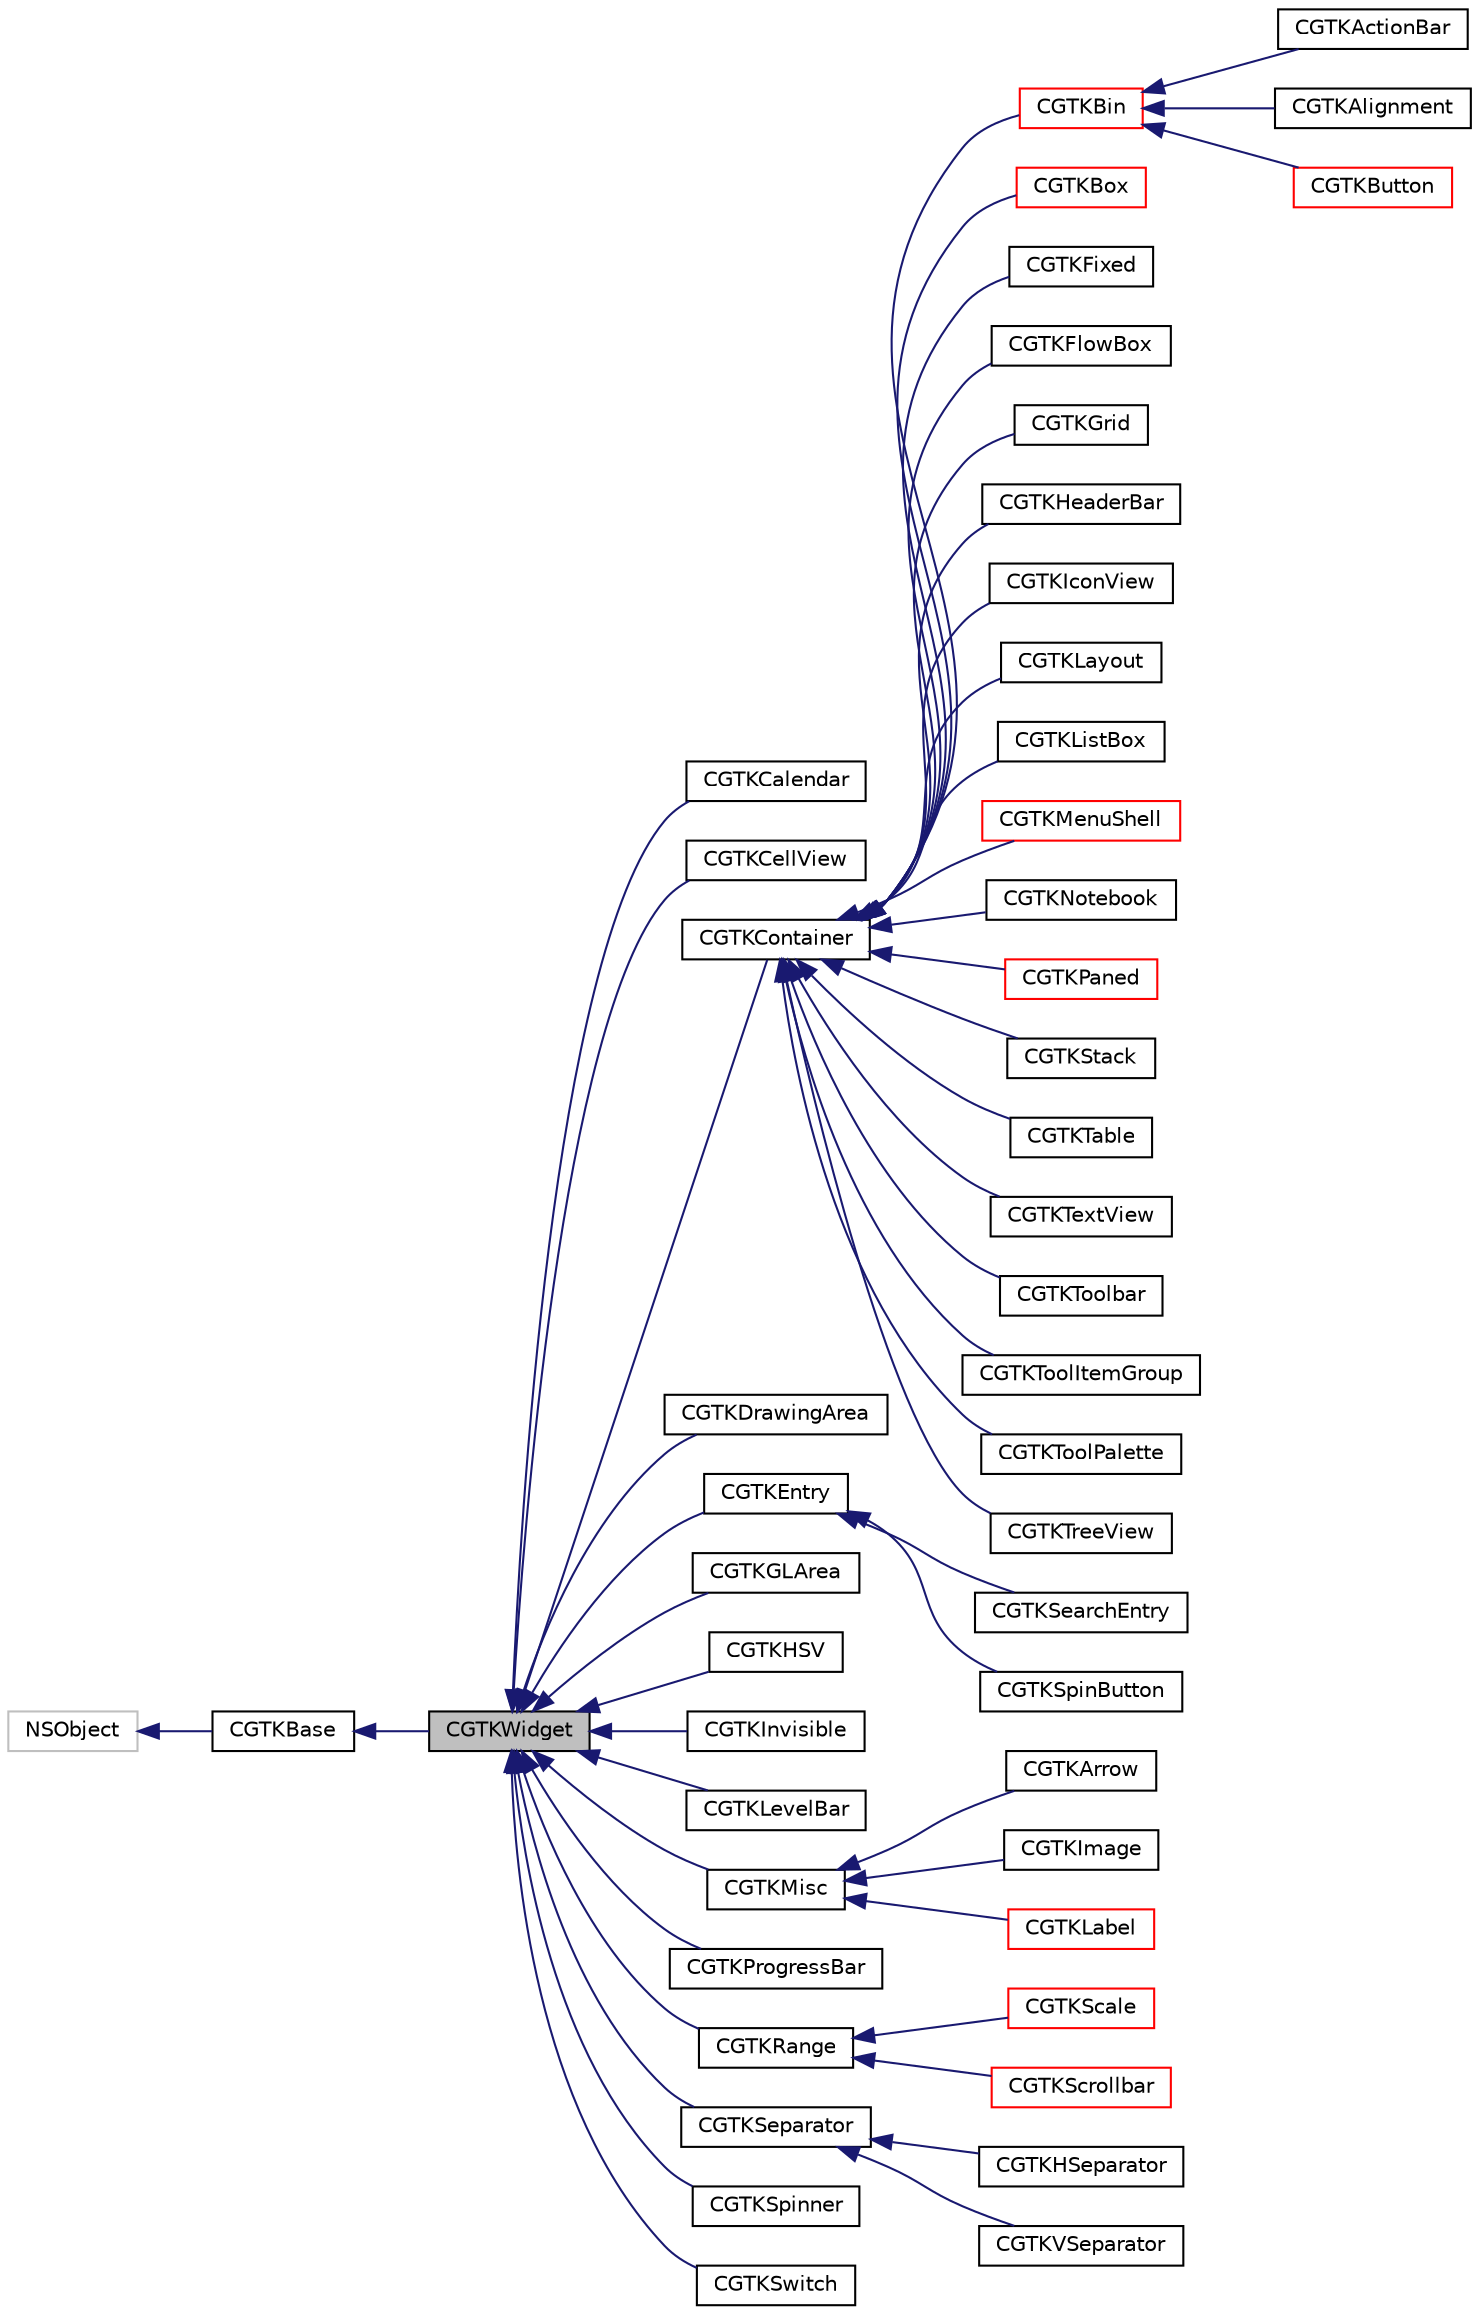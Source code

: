 digraph "CGTKWidget"
{
  edge [fontname="Helvetica",fontsize="10",labelfontname="Helvetica",labelfontsize="10"];
  node [fontname="Helvetica",fontsize="10",shape=record];
  rankdir="LR";
  Node0 [label="CGTKWidget",height=0.2,width=0.4,color="black", fillcolor="grey75", style="filled", fontcolor="black"];
  Node1 -> Node0 [dir="back",color="midnightblue",fontsize="10",style="solid",fontname="Helvetica"];
  Node1 [label="CGTKBase",height=0.2,width=0.4,color="black", fillcolor="white", style="filled",URL="$interface_c_g_t_k_base.html"];
  Node2 -> Node1 [dir="back",color="midnightblue",fontsize="10",style="solid",fontname="Helvetica"];
  Node2 [label="NSObject",height=0.2,width=0.4,color="grey75", fillcolor="white", style="filled"];
  Node0 -> Node3 [dir="back",color="midnightblue",fontsize="10",style="solid",fontname="Helvetica"];
  Node3 [label="CGTKCalendar",height=0.2,width=0.4,color="black", fillcolor="white", style="filled",URL="$interface_c_g_t_k_calendar.html"];
  Node0 -> Node4 [dir="back",color="midnightblue",fontsize="10",style="solid",fontname="Helvetica"];
  Node4 [label="CGTKCellView",height=0.2,width=0.4,color="black", fillcolor="white", style="filled",URL="$interface_c_g_t_k_cell_view.html"];
  Node0 -> Node5 [dir="back",color="midnightblue",fontsize="10",style="solid",fontname="Helvetica"];
  Node5 [label="CGTKContainer",height=0.2,width=0.4,color="black", fillcolor="white", style="filled",URL="$interface_c_g_t_k_container.html"];
  Node5 -> Node6 [dir="back",color="midnightblue",fontsize="10",style="solid",fontname="Helvetica"];
  Node6 [label="CGTKBin",height=0.2,width=0.4,color="red", fillcolor="white", style="filled",URL="$interface_c_g_t_k_bin.html"];
  Node6 -> Node7 [dir="back",color="midnightblue",fontsize="10",style="solid",fontname="Helvetica"];
  Node7 [label="CGTKActionBar",height=0.2,width=0.4,color="black", fillcolor="white", style="filled",URL="$interface_c_g_t_k_action_bar.html"];
  Node6 -> Node8 [dir="back",color="midnightblue",fontsize="10",style="solid",fontname="Helvetica"];
  Node8 [label="CGTKAlignment",height=0.2,width=0.4,color="black", fillcolor="white", style="filled",URL="$interface_c_g_t_k_alignment.html"];
  Node6 -> Node9 [dir="back",color="midnightblue",fontsize="10",style="solid",fontname="Helvetica"];
  Node9 [label="CGTKButton",height=0.2,width=0.4,color="red", fillcolor="white", style="filled",URL="$interface_c_g_t_k_button.html"];
  Node5 -> Node66 [dir="back",color="midnightblue",fontsize="10",style="solid",fontname="Helvetica"];
  Node66 [label="CGTKBox",height=0.2,width=0.4,color="red", fillcolor="white", style="filled",URL="$interface_c_g_t_k_box.html"];
  Node5 -> Node84 [dir="back",color="midnightblue",fontsize="10",style="solid",fontname="Helvetica"];
  Node84 [label="CGTKFixed",height=0.2,width=0.4,color="black", fillcolor="white", style="filled",URL="$interface_c_g_t_k_fixed.html"];
  Node5 -> Node85 [dir="back",color="midnightblue",fontsize="10",style="solid",fontname="Helvetica"];
  Node85 [label="CGTKFlowBox",height=0.2,width=0.4,color="black", fillcolor="white", style="filled",URL="$interface_c_g_t_k_flow_box.html"];
  Node5 -> Node86 [dir="back",color="midnightblue",fontsize="10",style="solid",fontname="Helvetica"];
  Node86 [label="CGTKGrid",height=0.2,width=0.4,color="black", fillcolor="white", style="filled",URL="$interface_c_g_t_k_grid.html"];
  Node5 -> Node87 [dir="back",color="midnightblue",fontsize="10",style="solid",fontname="Helvetica"];
  Node87 [label="CGTKHeaderBar",height=0.2,width=0.4,color="black", fillcolor="white", style="filled",URL="$interface_c_g_t_k_header_bar.html"];
  Node5 -> Node88 [dir="back",color="midnightblue",fontsize="10",style="solid",fontname="Helvetica"];
  Node88 [label="CGTKIconView",height=0.2,width=0.4,color="black", fillcolor="white", style="filled",URL="$interface_c_g_t_k_icon_view.html"];
  Node5 -> Node89 [dir="back",color="midnightblue",fontsize="10",style="solid",fontname="Helvetica"];
  Node89 [label="CGTKLayout",height=0.2,width=0.4,color="black", fillcolor="white", style="filled",URL="$interface_c_g_t_k_layout.html"];
  Node5 -> Node90 [dir="back",color="midnightblue",fontsize="10",style="solid",fontname="Helvetica"];
  Node90 [label="CGTKListBox",height=0.2,width=0.4,color="black", fillcolor="white", style="filled",URL="$interface_c_g_t_k_list_box.html"];
  Node5 -> Node91 [dir="back",color="midnightblue",fontsize="10",style="solid",fontname="Helvetica"];
  Node91 [label="CGTKMenuShell",height=0.2,width=0.4,color="red", fillcolor="white", style="filled",URL="$interface_c_g_t_k_menu_shell.html"];
  Node5 -> Node95 [dir="back",color="midnightblue",fontsize="10",style="solid",fontname="Helvetica"];
  Node95 [label="CGTKNotebook",height=0.2,width=0.4,color="black", fillcolor="white", style="filled",URL="$interface_c_g_t_k_notebook.html"];
  Node5 -> Node96 [dir="back",color="midnightblue",fontsize="10",style="solid",fontname="Helvetica"];
  Node96 [label="CGTKPaned",height=0.2,width=0.4,color="red", fillcolor="white", style="filled",URL="$interface_c_g_t_k_paned.html"];
  Node5 -> Node99 [dir="back",color="midnightblue",fontsize="10",style="solid",fontname="Helvetica"];
  Node99 [label="CGTKStack",height=0.2,width=0.4,color="black", fillcolor="white", style="filled",URL="$interface_c_g_t_k_stack.html"];
  Node5 -> Node100 [dir="back",color="midnightblue",fontsize="10",style="solid",fontname="Helvetica"];
  Node100 [label="CGTKTable",height=0.2,width=0.4,color="black", fillcolor="white", style="filled",URL="$interface_c_g_t_k_table.html"];
  Node5 -> Node101 [dir="back",color="midnightblue",fontsize="10",style="solid",fontname="Helvetica"];
  Node101 [label="CGTKTextView",height=0.2,width=0.4,color="black", fillcolor="white", style="filled",URL="$interface_c_g_t_k_text_view.html"];
  Node5 -> Node102 [dir="back",color="midnightblue",fontsize="10",style="solid",fontname="Helvetica"];
  Node102 [label="CGTKToolbar",height=0.2,width=0.4,color="black", fillcolor="white", style="filled",URL="$interface_c_g_t_k_toolbar.html"];
  Node5 -> Node103 [dir="back",color="midnightblue",fontsize="10",style="solid",fontname="Helvetica"];
  Node103 [label="CGTKToolItemGroup",height=0.2,width=0.4,color="black", fillcolor="white", style="filled",URL="$interface_c_g_t_k_tool_item_group.html"];
  Node5 -> Node104 [dir="back",color="midnightblue",fontsize="10",style="solid",fontname="Helvetica"];
  Node104 [label="CGTKToolPalette",height=0.2,width=0.4,color="black", fillcolor="white", style="filled",URL="$interface_c_g_t_k_tool_palette.html"];
  Node5 -> Node105 [dir="back",color="midnightblue",fontsize="10",style="solid",fontname="Helvetica"];
  Node105 [label="CGTKTreeView",height=0.2,width=0.4,color="black", fillcolor="white", style="filled",URL="$interface_c_g_t_k_tree_view.html"];
  Node0 -> Node106 [dir="back",color="midnightblue",fontsize="10",style="solid",fontname="Helvetica"];
  Node106 [label="CGTKDrawingArea",height=0.2,width=0.4,color="black", fillcolor="white", style="filled",URL="$interface_c_g_t_k_drawing_area.html"];
  Node0 -> Node107 [dir="back",color="midnightblue",fontsize="10",style="solid",fontname="Helvetica"];
  Node107 [label="CGTKEntry",height=0.2,width=0.4,color="black", fillcolor="white", style="filled",URL="$interface_c_g_t_k_entry.html"];
  Node107 -> Node108 [dir="back",color="midnightblue",fontsize="10",style="solid",fontname="Helvetica"];
  Node108 [label="CGTKSearchEntry",height=0.2,width=0.4,color="black", fillcolor="white", style="filled",URL="$interface_c_g_t_k_search_entry.html"];
  Node107 -> Node109 [dir="back",color="midnightblue",fontsize="10",style="solid",fontname="Helvetica"];
  Node109 [label="CGTKSpinButton",height=0.2,width=0.4,color="black", fillcolor="white", style="filled",URL="$interface_c_g_t_k_spin_button.html"];
  Node0 -> Node110 [dir="back",color="midnightblue",fontsize="10",style="solid",fontname="Helvetica"];
  Node110 [label="CGTKGLArea",height=0.2,width=0.4,color="black", fillcolor="white", style="filled",URL="$interface_c_g_t_k_g_l_area.html"];
  Node0 -> Node111 [dir="back",color="midnightblue",fontsize="10",style="solid",fontname="Helvetica"];
  Node111 [label="CGTKHSV",height=0.2,width=0.4,color="black", fillcolor="white", style="filled",URL="$interface_c_g_t_k_h_s_v.html"];
  Node0 -> Node112 [dir="back",color="midnightblue",fontsize="10",style="solid",fontname="Helvetica"];
  Node112 [label="CGTKInvisible",height=0.2,width=0.4,color="black", fillcolor="white", style="filled",URL="$interface_c_g_t_k_invisible.html"];
  Node0 -> Node113 [dir="back",color="midnightblue",fontsize="10",style="solid",fontname="Helvetica"];
  Node113 [label="CGTKLevelBar",height=0.2,width=0.4,color="black", fillcolor="white", style="filled",URL="$interface_c_g_t_k_level_bar.html"];
  Node0 -> Node114 [dir="back",color="midnightblue",fontsize="10",style="solid",fontname="Helvetica"];
  Node114 [label="CGTKMisc",height=0.2,width=0.4,color="black", fillcolor="white", style="filled",URL="$interface_c_g_t_k_misc.html"];
  Node114 -> Node115 [dir="back",color="midnightblue",fontsize="10",style="solid",fontname="Helvetica"];
  Node115 [label="CGTKArrow",height=0.2,width=0.4,color="black", fillcolor="white", style="filled",URL="$interface_c_g_t_k_arrow.html"];
  Node114 -> Node116 [dir="back",color="midnightblue",fontsize="10",style="solid",fontname="Helvetica"];
  Node116 [label="CGTKImage",height=0.2,width=0.4,color="black", fillcolor="white", style="filled",URL="$interface_c_g_t_k_image.html"];
  Node114 -> Node117 [dir="back",color="midnightblue",fontsize="10",style="solid",fontname="Helvetica"];
  Node117 [label="CGTKLabel",height=0.2,width=0.4,color="red", fillcolor="white", style="filled",URL="$interface_c_g_t_k_label.html"];
  Node0 -> Node119 [dir="back",color="midnightblue",fontsize="10",style="solid",fontname="Helvetica"];
  Node119 [label="CGTKProgressBar",height=0.2,width=0.4,color="black", fillcolor="white", style="filled",URL="$interface_c_g_t_k_progress_bar.html"];
  Node0 -> Node120 [dir="back",color="midnightblue",fontsize="10",style="solid",fontname="Helvetica"];
  Node120 [label="CGTKRange",height=0.2,width=0.4,color="black", fillcolor="white", style="filled",URL="$interface_c_g_t_k_range.html"];
  Node120 -> Node121 [dir="back",color="midnightblue",fontsize="10",style="solid",fontname="Helvetica"];
  Node121 [label="CGTKScale",height=0.2,width=0.4,color="red", fillcolor="white", style="filled",URL="$interface_c_g_t_k_scale.html"];
  Node120 -> Node124 [dir="back",color="midnightblue",fontsize="10",style="solid",fontname="Helvetica"];
  Node124 [label="CGTKScrollbar",height=0.2,width=0.4,color="red", fillcolor="white", style="filled",URL="$interface_c_g_t_k_scrollbar.html"];
  Node0 -> Node127 [dir="back",color="midnightblue",fontsize="10",style="solid",fontname="Helvetica"];
  Node127 [label="CGTKSeparator",height=0.2,width=0.4,color="black", fillcolor="white", style="filled",URL="$interface_c_g_t_k_separator.html"];
  Node127 -> Node128 [dir="back",color="midnightblue",fontsize="10",style="solid",fontname="Helvetica"];
  Node128 [label="CGTKHSeparator",height=0.2,width=0.4,color="black", fillcolor="white", style="filled",URL="$interface_c_g_t_k_h_separator.html"];
  Node127 -> Node129 [dir="back",color="midnightblue",fontsize="10",style="solid",fontname="Helvetica"];
  Node129 [label="CGTKVSeparator",height=0.2,width=0.4,color="black", fillcolor="white", style="filled",URL="$interface_c_g_t_k_v_separator.html"];
  Node0 -> Node130 [dir="back",color="midnightblue",fontsize="10",style="solid",fontname="Helvetica"];
  Node130 [label="CGTKSpinner",height=0.2,width=0.4,color="black", fillcolor="white", style="filled",URL="$interface_c_g_t_k_spinner.html"];
  Node0 -> Node131 [dir="back",color="midnightblue",fontsize="10",style="solid",fontname="Helvetica"];
  Node131 [label="CGTKSwitch",height=0.2,width=0.4,color="black", fillcolor="white", style="filled",URL="$interface_c_g_t_k_switch.html"];
}
